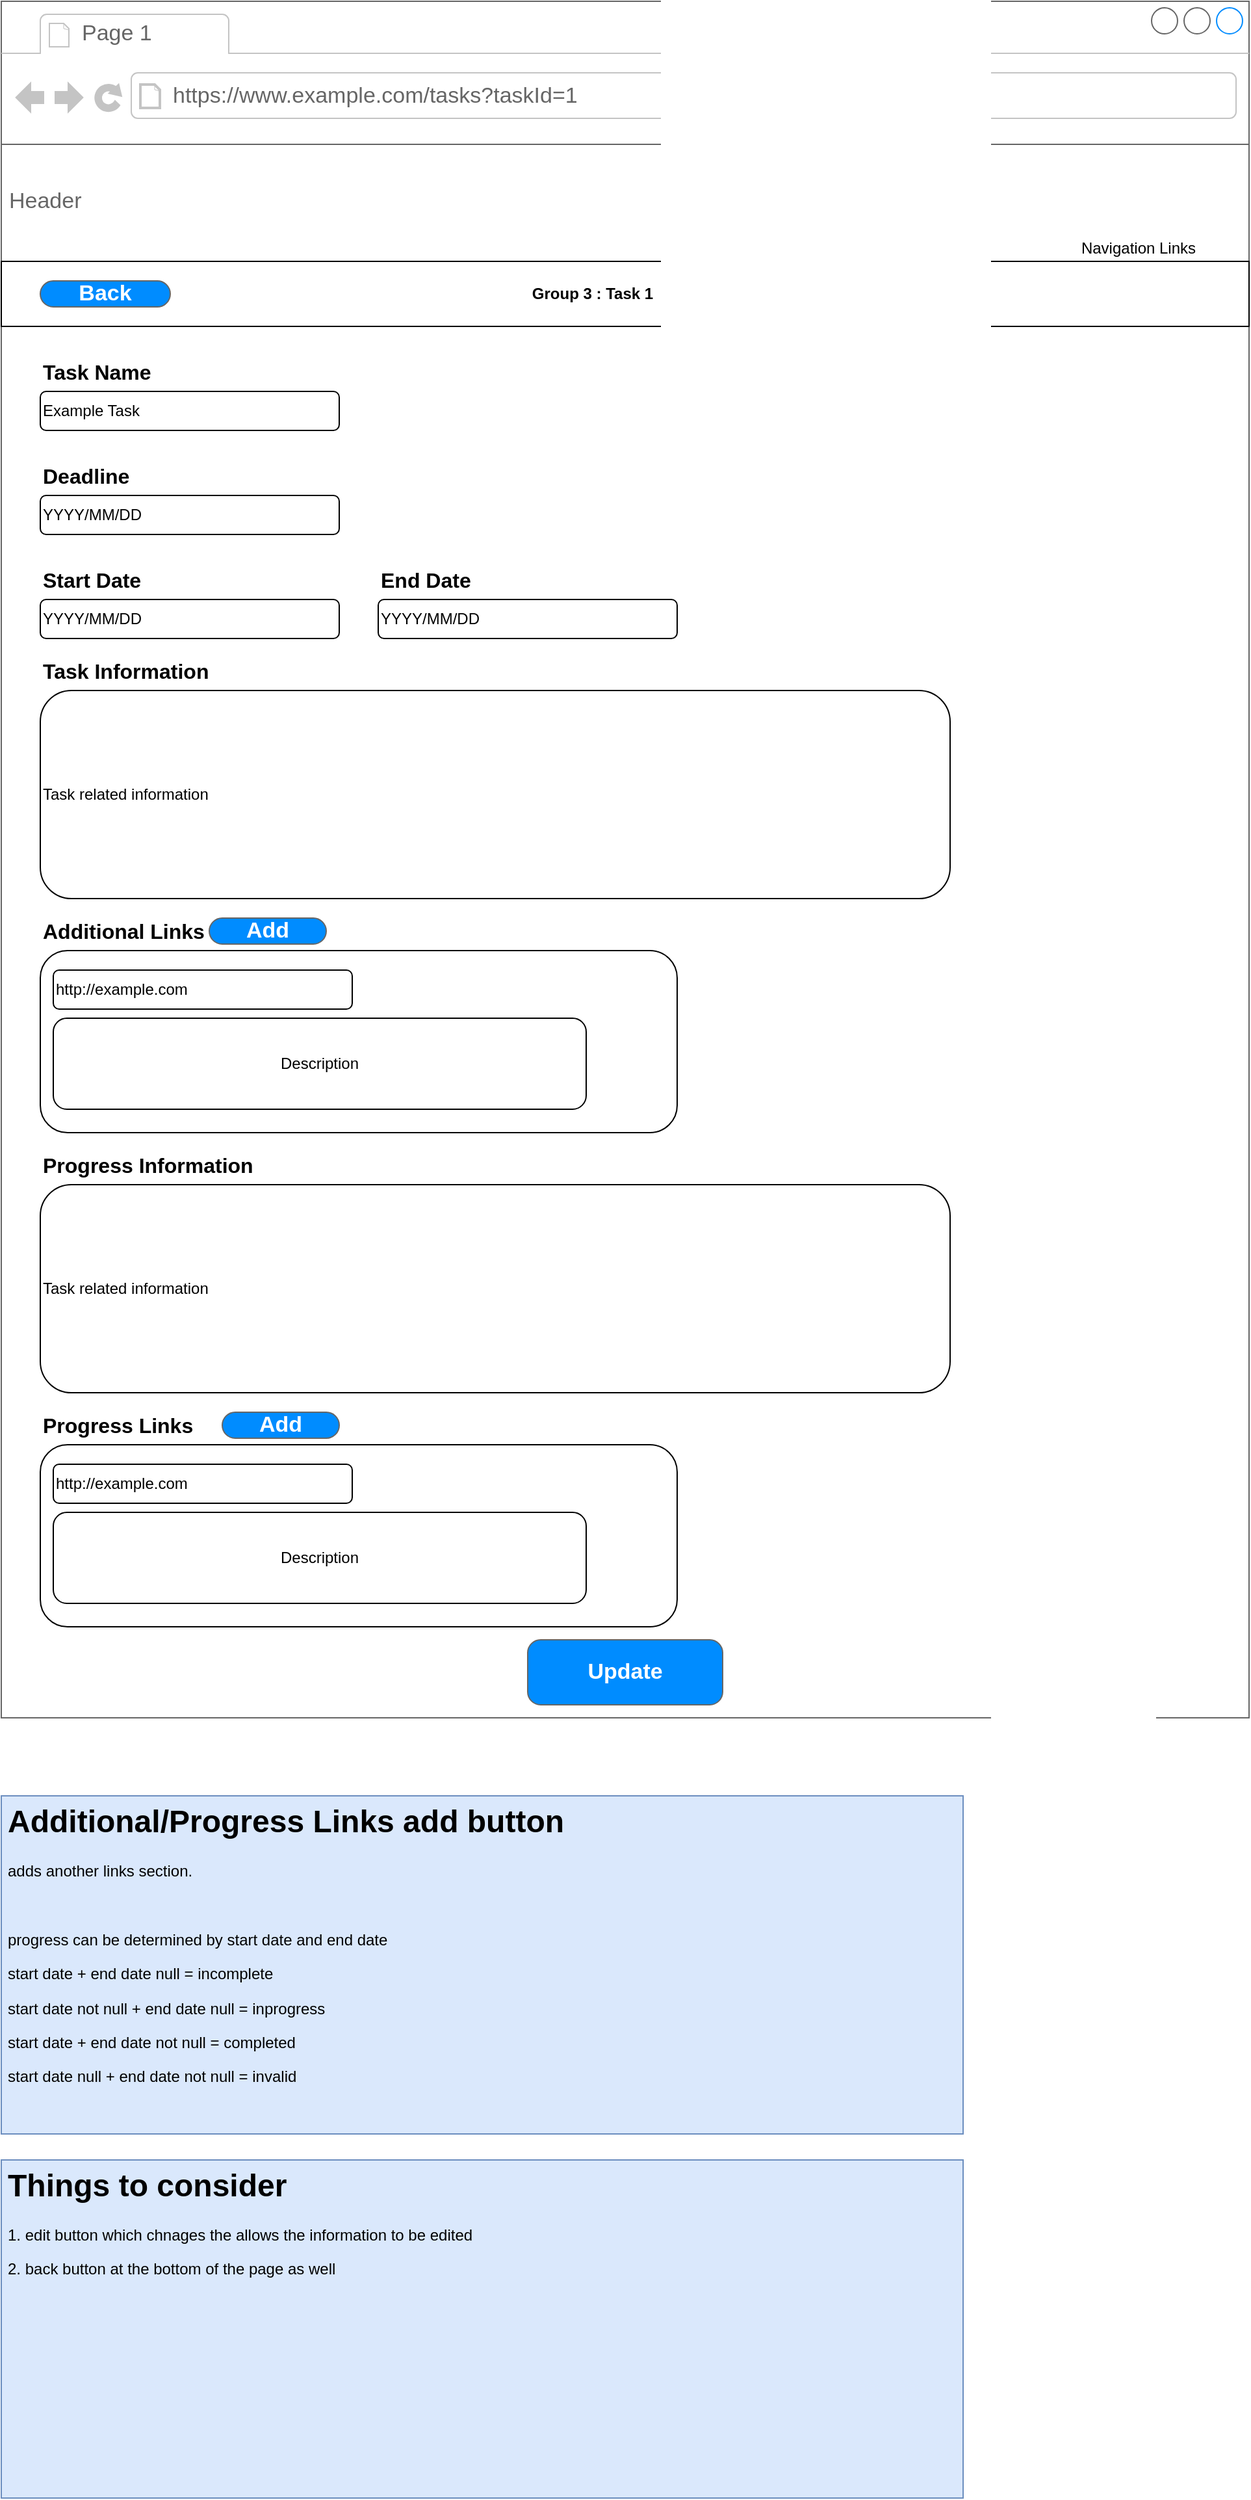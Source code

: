<mxfile version="23.1.5" type="device">
  <diagram name="Page-1" id="_UFUMPKceEvQsOF68hQk">
    <mxGraphModel dx="1418" dy="828" grid="1" gridSize="10" guides="1" tooltips="1" connect="1" arrows="1" fold="1" page="1" pageScale="1" pageWidth="850" pageHeight="1100" math="0" shadow="0">
      <root>
        <mxCell id="0" />
        <mxCell id="1" parent="0" />
        <mxCell id="cJd1_DZUtmWKSJbDfYbT-9" value="z" style="group" parent="1" vertex="1" connectable="0">
          <mxGeometry x="60" y="80" width="960" height="1320" as="geometry" />
        </mxCell>
        <mxCell id="cJd1_DZUtmWKSJbDfYbT-6" value="" style="rounded=0;whiteSpace=wrap;html=1;" parent="cJd1_DZUtmWKSJbDfYbT-9" vertex="1">
          <mxGeometry y="200" width="960" height="50" as="geometry" />
        </mxCell>
        <mxCell id="cJd1_DZUtmWKSJbDfYbT-1" value="" style="strokeWidth=1;shadow=0;dashed=0;align=center;html=1;shape=mxgraph.mockup.containers.browserWindow;rSize=0;strokeColor=#666666;strokeColor2=#008cff;strokeColor3=#c4c4c4;mainText=,;recursiveResize=0;" parent="cJd1_DZUtmWKSJbDfYbT-9" vertex="1">
          <mxGeometry width="960" height="1320" as="geometry" />
        </mxCell>
        <mxCell id="cJd1_DZUtmWKSJbDfYbT-2" value="Page 1" style="strokeWidth=1;shadow=0;dashed=0;align=center;html=1;shape=mxgraph.mockup.containers.anchor;fontSize=17;fontColor=#666666;align=left;whiteSpace=wrap;" parent="cJd1_DZUtmWKSJbDfYbT-1" vertex="1">
          <mxGeometry x="60" y="12" width="110" height="26" as="geometry" />
        </mxCell>
        <mxCell id="cJd1_DZUtmWKSJbDfYbT-3" value="https://www.example.com/tasks?taskId=1" style="strokeWidth=1;shadow=0;dashed=0;align=center;html=1;shape=mxgraph.mockup.containers.anchor;rSize=0;fontSize=17;fontColor=#666666;align=left;" parent="cJd1_DZUtmWKSJbDfYbT-1" vertex="1">
          <mxGeometry x="130" y="60" width="290" height="26" as="geometry" />
        </mxCell>
        <mxCell id="cJd1_DZUtmWKSJbDfYbT-4" value="Header" style="strokeWidth=1;shadow=0;dashed=0;align=center;html=1;shape=mxgraph.mockup.text.textBox;fontColor=#666666;align=left;fontSize=17;spacingLeft=4;spacingTop=-3;whiteSpace=wrap;strokeColor=#666666;mainText=" parent="cJd1_DZUtmWKSJbDfYbT-1" vertex="1">
          <mxGeometry y="110" width="960" height="90" as="geometry" />
        </mxCell>
        <UserObject label="Navigation Links" placeholders="1" name="Variable" id="cJd1_DZUtmWKSJbDfYbT-5">
          <mxCell style="text;html=1;strokeColor=none;fillColor=none;align=center;verticalAlign=middle;whiteSpace=wrap;overflow=hidden;" parent="cJd1_DZUtmWKSJbDfYbT-1" vertex="1">
            <mxGeometry x="800" y="180" width="150" height="20" as="geometry" />
          </mxCell>
        </UserObject>
        <mxCell id="cJd1_DZUtmWKSJbDfYbT-8" value="Task Name" style="text;html=1;align=left;verticalAlign=middle;whiteSpace=wrap;rounded=0;fontStyle=1;fontSize=16;" parent="cJd1_DZUtmWKSJbDfYbT-1" vertex="1">
          <mxGeometry x="30" y="270" width="120" height="30" as="geometry" />
        </mxCell>
        <mxCell id="cJd1_DZUtmWKSJbDfYbT-11" value="Example Task" style="rounded=1;whiteSpace=wrap;html=1;align=left;" parent="cJd1_DZUtmWKSJbDfYbT-1" vertex="1">
          <mxGeometry x="30" y="300" width="230" height="30" as="geometry" />
        </mxCell>
        <mxCell id="cJd1_DZUtmWKSJbDfYbT-12" value="Task Information" style="text;html=1;align=left;verticalAlign=middle;whiteSpace=wrap;rounded=0;fontStyle=1;fontSize=16;" parent="cJd1_DZUtmWKSJbDfYbT-1" vertex="1">
          <mxGeometry x="30" y="500" width="150" height="30" as="geometry" />
        </mxCell>
        <mxCell id="cJd1_DZUtmWKSJbDfYbT-13" value="Task related information&lt;div style=&quot;&quot;&gt;&lt;/div&gt;" style="rounded=1;whiteSpace=wrap;html=1;align=left;" parent="cJd1_DZUtmWKSJbDfYbT-1" vertex="1">
          <mxGeometry x="30" y="530" width="700" height="160" as="geometry" />
        </mxCell>
        <mxCell id="cJd1_DZUtmWKSJbDfYbT-23" value="Progress Information" style="text;html=1;align=left;verticalAlign=middle;whiteSpace=wrap;rounded=0;fontStyle=1;fontSize=16;" parent="cJd1_DZUtmWKSJbDfYbT-1" vertex="1">
          <mxGeometry x="30" y="880" width="180" height="30" as="geometry" />
        </mxCell>
        <mxCell id="cJd1_DZUtmWKSJbDfYbT-24" value="Task related information&lt;div style=&quot;&quot;&gt;&lt;/div&gt;" style="rounded=1;whiteSpace=wrap;html=1;align=left;" parent="cJd1_DZUtmWKSJbDfYbT-1" vertex="1">
          <mxGeometry x="30" y="910" width="700" height="160" as="geometry" />
        </mxCell>
        <mxCell id="cJd1_DZUtmWKSJbDfYbT-25" value="Progress Links" style="text;html=1;align=left;verticalAlign=middle;whiteSpace=wrap;rounded=0;fontStyle=1;fontSize=16;" parent="cJd1_DZUtmWKSJbDfYbT-1" vertex="1">
          <mxGeometry x="30" y="1080" width="150" height="30" as="geometry" />
        </mxCell>
        <mxCell id="cJd1_DZUtmWKSJbDfYbT-27" value="Add" style="strokeWidth=1;shadow=0;dashed=0;align=center;html=1;shape=mxgraph.mockup.buttons.button;strokeColor=#666666;fontColor=#ffffff;mainText=;buttonStyle=round;fontSize=17;fontStyle=1;fillColor=#008cff;whiteSpace=wrap;" parent="cJd1_DZUtmWKSJbDfYbT-1" vertex="1">
          <mxGeometry x="170" y="1085" width="90" height="20" as="geometry" />
        </mxCell>
        <mxCell id="cJd1_DZUtmWKSJbDfYbT-28" value="Update" style="strokeWidth=1;shadow=0;dashed=0;align=center;html=1;shape=mxgraph.mockup.buttons.button;strokeColor=#666666;fontColor=#ffffff;mainText=;buttonStyle=round;fontSize=17;fontStyle=1;fillColor=#008cff;whiteSpace=wrap;" parent="cJd1_DZUtmWKSJbDfYbT-1" vertex="1">
          <mxGeometry x="405" y="1260" width="150" height="50" as="geometry" />
        </mxCell>
        <mxCell id="cJd1_DZUtmWKSJbDfYbT-18" value="Add" style="strokeWidth=1;shadow=0;dashed=0;align=center;html=1;shape=mxgraph.mockup.buttons.button;strokeColor=#666666;fontColor=#ffffff;mainText=;buttonStyle=round;fontSize=17;fontStyle=1;fillColor=#008cff;whiteSpace=wrap;" parent="cJd1_DZUtmWKSJbDfYbT-1" vertex="1">
          <mxGeometry x="160" y="705" width="90" height="20" as="geometry" />
        </mxCell>
        <mxCell id="cJd1_DZUtmWKSJbDfYbT-15" value="Additional Links" style="text;html=1;align=left;verticalAlign=middle;whiteSpace=wrap;rounded=0;fontStyle=1;fontSize=16;" parent="cJd1_DZUtmWKSJbDfYbT-1" vertex="1">
          <mxGeometry x="30" y="700" width="150" height="30" as="geometry" />
        </mxCell>
        <mxCell id="cJd1_DZUtmWKSJbDfYbT-34" value="" style="group" parent="cJd1_DZUtmWKSJbDfYbT-1" vertex="1" connectable="0">
          <mxGeometry x="30" y="730" width="490" height="140" as="geometry" />
        </mxCell>
        <mxCell id="cJd1_DZUtmWKSJbDfYbT-32" value="" style="rounded=1;whiteSpace=wrap;html=1;" parent="cJd1_DZUtmWKSJbDfYbT-34" vertex="1">
          <mxGeometry width="490" height="140" as="geometry" />
        </mxCell>
        <mxCell id="cJd1_DZUtmWKSJbDfYbT-33" value="Description" style="rounded=1;whiteSpace=wrap;html=1;" parent="cJd1_DZUtmWKSJbDfYbT-34" vertex="1">
          <mxGeometry x="10" y="52" width="410" height="70" as="geometry" />
        </mxCell>
        <mxCell id="cJd1_DZUtmWKSJbDfYbT-17" value="http://example.com" style="rounded=1;whiteSpace=wrap;html=1;align=left;" parent="cJd1_DZUtmWKSJbDfYbT-34" vertex="1">
          <mxGeometry x="10" y="15" width="230" height="30" as="geometry" />
        </mxCell>
        <mxCell id="cJd1_DZUtmWKSJbDfYbT-35" value="" style="group" parent="cJd1_DZUtmWKSJbDfYbT-1" vertex="1" connectable="0">
          <mxGeometry x="30" y="1110" width="490" height="140" as="geometry" />
        </mxCell>
        <mxCell id="cJd1_DZUtmWKSJbDfYbT-36" value="" style="rounded=1;whiteSpace=wrap;html=1;" parent="cJd1_DZUtmWKSJbDfYbT-35" vertex="1">
          <mxGeometry width="490" height="140" as="geometry" />
        </mxCell>
        <mxCell id="cJd1_DZUtmWKSJbDfYbT-37" value="Description" style="rounded=1;whiteSpace=wrap;html=1;" parent="cJd1_DZUtmWKSJbDfYbT-35" vertex="1">
          <mxGeometry x="10" y="52" width="410" height="70" as="geometry" />
        </mxCell>
        <mxCell id="cJd1_DZUtmWKSJbDfYbT-38" value="http://example.com" style="rounded=1;whiteSpace=wrap;html=1;align=left;" parent="cJd1_DZUtmWKSJbDfYbT-35" vertex="1">
          <mxGeometry x="10" y="15" width="230" height="30" as="geometry" />
        </mxCell>
        <mxCell id="cJd1_DZUtmWKSJbDfYbT-41" value="" style="rounded=0;whiteSpace=wrap;html=1;" parent="cJd1_DZUtmWKSJbDfYbT-1" vertex="1">
          <mxGeometry y="200" width="960" height="50" as="geometry" />
        </mxCell>
        <mxCell id="cJd1_DZUtmWKSJbDfYbT-44" value="Deadline" style="text;html=1;align=left;verticalAlign=middle;whiteSpace=wrap;rounded=0;fontStyle=1;fontSize=16;" parent="cJd1_DZUtmWKSJbDfYbT-1" vertex="1">
          <mxGeometry x="30" y="350" width="150" height="30" as="geometry" />
        </mxCell>
        <mxCell id="cJd1_DZUtmWKSJbDfYbT-45" value="YYYY/MM/DD" style="rounded=1;whiteSpace=wrap;html=1;align=left;" parent="cJd1_DZUtmWKSJbDfYbT-1" vertex="1">
          <mxGeometry x="30" y="380" width="230" height="30" as="geometry" />
        </mxCell>
        <mxCell id="cJd1_DZUtmWKSJbDfYbT-7" value="Group 3 : Task 1" style="text;html=1;align=center;verticalAlign=middle;whiteSpace=wrap;rounded=0;fontStyle=1" parent="cJd1_DZUtmWKSJbDfYbT-9" vertex="1">
          <mxGeometry x="380" y="210" width="150" height="30" as="geometry" />
        </mxCell>
        <mxCell id="cJd1_DZUtmWKSJbDfYbT-14" value="Back" style="strokeWidth=1;shadow=0;dashed=0;align=center;html=1;shape=mxgraph.mockup.buttons.button;strokeColor=#666666;fontColor=#ffffff;mainText=;buttonStyle=round;fontSize=17;fontStyle=1;fillColor=#008cff;whiteSpace=wrap;" parent="cJd1_DZUtmWKSJbDfYbT-9" vertex="1">
          <mxGeometry x="30" y="215" width="100" height="20" as="geometry" />
        </mxCell>
        <mxCell id="cJd1_DZUtmWKSJbDfYbT-20" value="YYYY/MM/DD" style="rounded=1;whiteSpace=wrap;html=1;align=left;" parent="cJd1_DZUtmWKSJbDfYbT-9" vertex="1">
          <mxGeometry x="30" y="460" width="230" height="30" as="geometry" />
        </mxCell>
        <mxCell id="cJd1_DZUtmWKSJbDfYbT-19" value="Start Date" style="text;html=1;align=left;verticalAlign=middle;whiteSpace=wrap;rounded=0;fontStyle=1;fontSize=16;" parent="cJd1_DZUtmWKSJbDfYbT-9" vertex="1">
          <mxGeometry x="30" y="430" width="150" height="30" as="geometry" />
        </mxCell>
        <mxCell id="cJd1_DZUtmWKSJbDfYbT-22" value="YYYY/MM/DD" style="rounded=1;whiteSpace=wrap;html=1;align=left;" parent="cJd1_DZUtmWKSJbDfYbT-9" vertex="1">
          <mxGeometry x="290" y="460" width="230" height="30" as="geometry" />
        </mxCell>
        <mxCell id="cJd1_DZUtmWKSJbDfYbT-21" value="End Date" style="text;html=1;align=left;verticalAlign=middle;whiteSpace=wrap;rounded=0;fontStyle=1;fontSize=16;" parent="cJd1_DZUtmWKSJbDfYbT-9" vertex="1">
          <mxGeometry x="290" y="430" width="150" height="30" as="geometry" />
        </mxCell>
        <mxCell id="cJd1_DZUtmWKSJbDfYbT-29" value="&lt;h1&gt;Additional/Progress Links add button&lt;/h1&gt;&lt;p&gt;adds another links section.&lt;/p&gt;&lt;p&gt;&lt;br&gt;&lt;/p&gt;&lt;p&gt;progress can be determined by start date and end date&lt;/p&gt;&lt;p&gt;start date + end date null = incomplete&lt;/p&gt;&lt;p&gt;start date not null + end date null = inprogress&lt;/p&gt;&lt;p&gt;start date + end date not null = completed&lt;/p&gt;&lt;p&gt;start date null + end date not null = invalid&lt;/p&gt;" style="text;html=1;spacing=5;spacingTop=-20;whiteSpace=wrap;overflow=hidden;rounded=0;fillColor=#dae8fc;strokeColor=#6c8ebf;" parent="1" vertex="1">
          <mxGeometry x="60" y="1460" width="740" height="260" as="geometry" />
        </mxCell>
        <mxCell id="cJd1_DZUtmWKSJbDfYbT-46" value="&lt;h1&gt;Things to consider&lt;/h1&gt;&lt;p&gt;1. edit button which chnages the allows the information to be edited&lt;/p&gt;&lt;p&gt;2. back button at the bottom of the page as well&lt;/p&gt;" style="text;html=1;spacing=5;spacingTop=-20;whiteSpace=wrap;overflow=hidden;rounded=0;fillColor=#dae8fc;strokeColor=#6c8ebf;" parent="1" vertex="1">
          <mxGeometry x="60" y="1740" width="740" height="260" as="geometry" />
        </mxCell>
      </root>
    </mxGraphModel>
  </diagram>
</mxfile>
